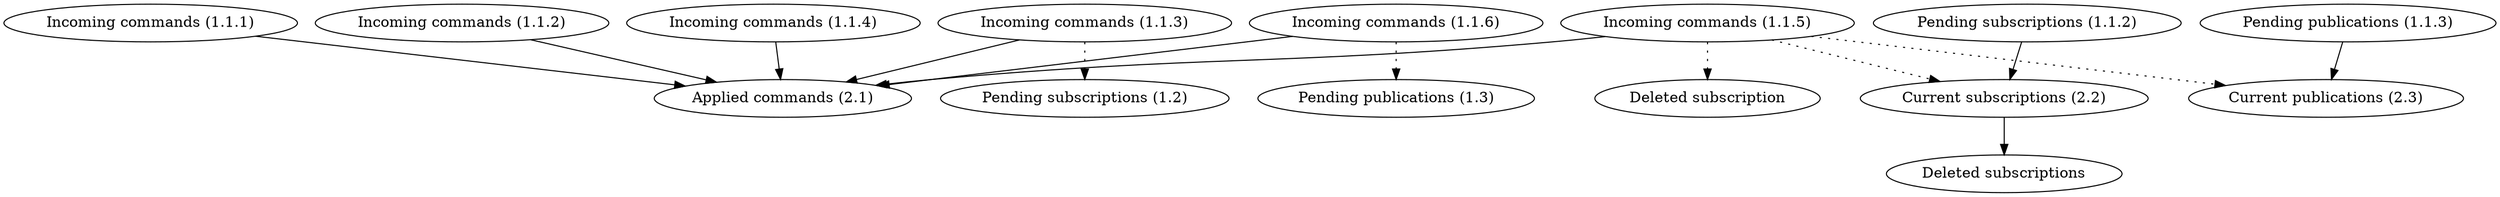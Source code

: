 digraph ypotf {
  "Incoming commands (1.1.1)" -> "Applied commands (2.1)";
  "Incoming commands (1.1.2)" -> "Applied commands (2.1)";
  "Incoming commands (1.1.3)" -> "Applied commands (2.1)";
  "Incoming commands (1.1.4)" -> "Applied commands (2.1)";
  "Incoming commands (1.1.5)" -> "Applied commands (2.1)";
  "Incoming commands (1.1.6)" -> "Applied commands (2.1)";

  "Pending subscriptions (1.1.2)" -> "Current subscriptions (2.2)" ->
    "Deleted subscriptions";
  "Pending publications (1.1.3)" -> "Current publications (2.3)";

  "Incoming commands (1.1.3)" -> "Pending subscriptions (1.2)" [style=dotted];
  "Incoming commands (1.1.6)" -> "Pending publications (1.3)" [style=dotted];

  "Incoming commands (1.1.5)" -> "Current subscriptions (2.2)" [style=dotted];
  "Incoming commands (1.1.5)" -> "Current publications (2.3)" [style=dotted];
  "Incoming commands (1.1.5)" -> "Deleted subscription" [style=dotted];

// Results in sent emails
//"Incoming commands (1.4)" -> "" [style=dotted];

}

